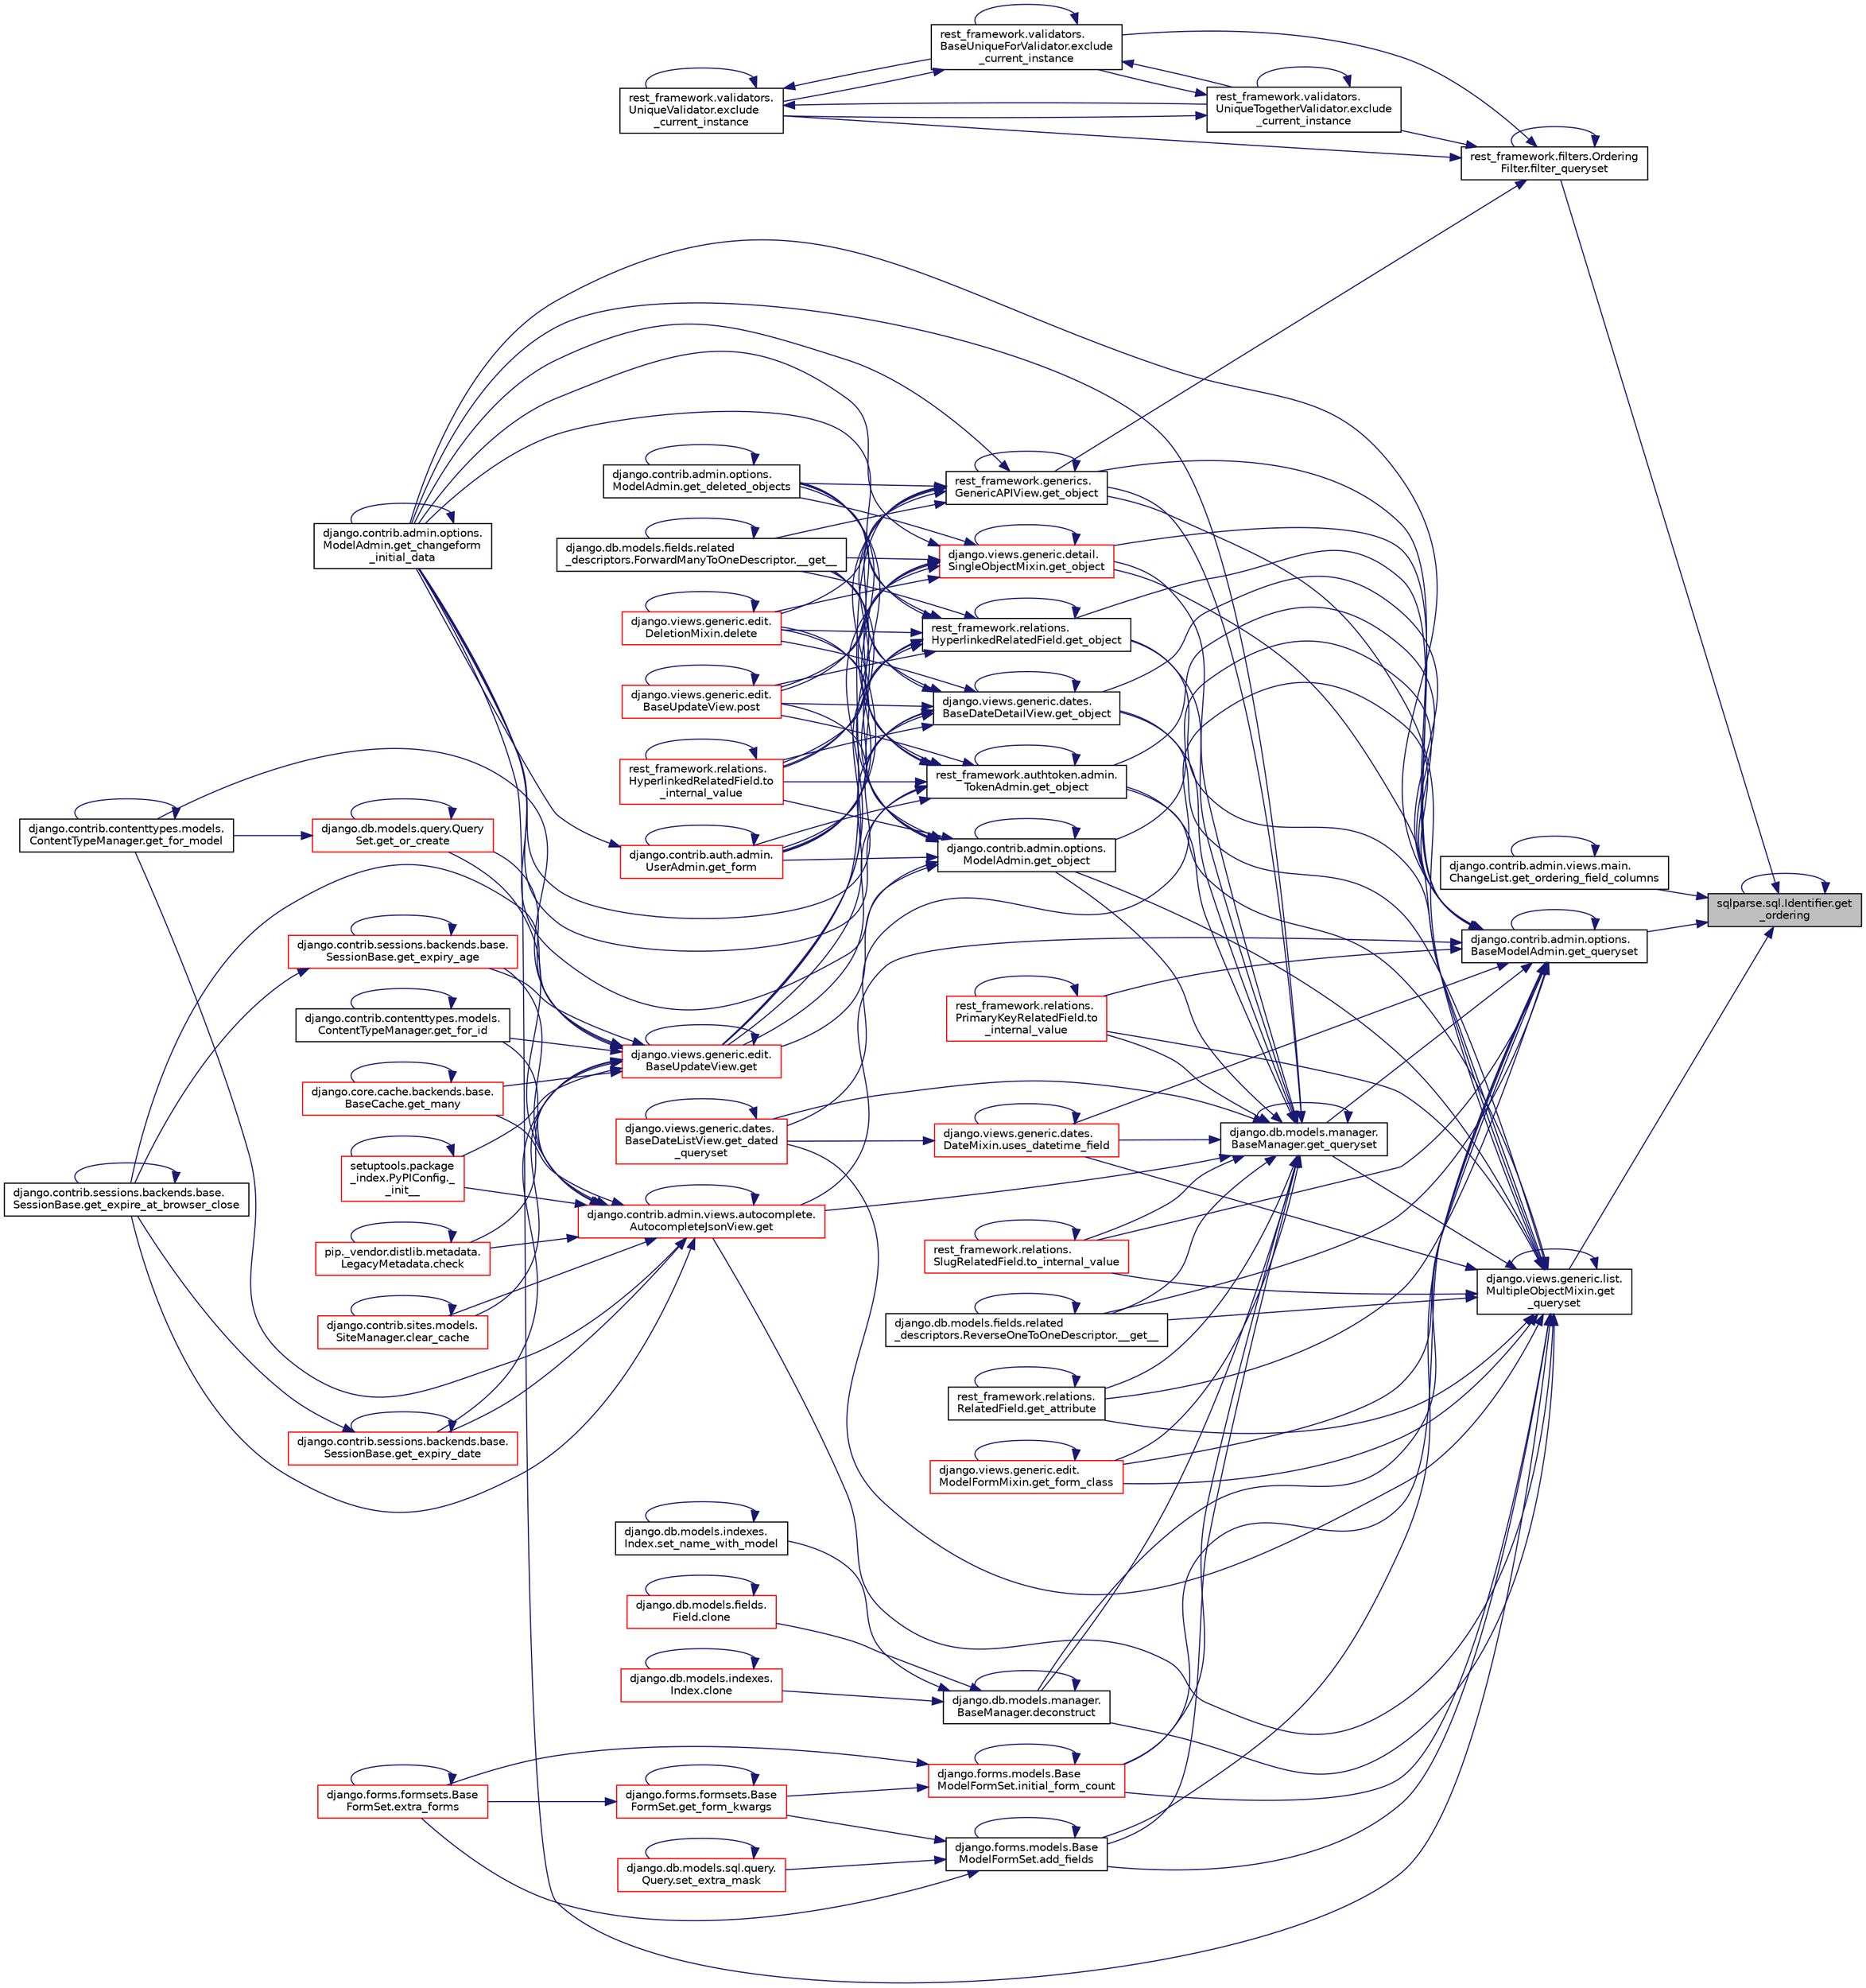 digraph "sqlparse.sql.Identifier.get_ordering"
{
 // LATEX_PDF_SIZE
  edge [fontname="Helvetica",fontsize="10",labelfontname="Helvetica",labelfontsize="10"];
  node [fontname="Helvetica",fontsize="10",shape=record];
  rankdir="RL";
  Node1 [label="sqlparse.sql.Identifier.get\l_ordering",height=0.2,width=0.4,color="black", fillcolor="grey75", style="filled", fontcolor="black",tooltip=" "];
  Node1 -> Node2 [dir="back",color="midnightblue",fontsize="10",style="solid",fontname="Helvetica"];
  Node2 [label="rest_framework.filters.Ordering\lFilter.filter_queryset",height=0.2,width=0.4,color="black", fillcolor="white", style="filled",URL="$d0/d16/classrest__framework_1_1filters_1_1_ordering_filter.html#af0334718806ff1519a860a79735c12c5",tooltip=" "];
  Node2 -> Node3 [dir="back",color="midnightblue",fontsize="10",style="solid",fontname="Helvetica"];
  Node3 [label="rest_framework.validators.\lUniqueTogetherValidator.exclude\l_current_instance",height=0.2,width=0.4,color="black", fillcolor="white", style="filled",URL="$d8/df3/classrest__framework_1_1validators_1_1_unique_together_validator.html#a872e5afbee8c4160bba291bf2dbc9a96",tooltip=" "];
  Node3 -> Node3 [dir="back",color="midnightblue",fontsize="10",style="solid",fontname="Helvetica"];
  Node3 -> Node4 [dir="back",color="midnightblue",fontsize="10",style="solid",fontname="Helvetica"];
  Node4 [label="rest_framework.validators.\lBaseUniqueForValidator.exclude\l_current_instance",height=0.2,width=0.4,color="black", fillcolor="white", style="filled",URL="$d7/d15/classrest__framework_1_1validators_1_1_base_unique_for_validator.html#a695aa68f1278ccc42fad6fa2153c5da0",tooltip=" "];
  Node4 -> Node3 [dir="back",color="midnightblue",fontsize="10",style="solid",fontname="Helvetica"];
  Node4 -> Node4 [dir="back",color="midnightblue",fontsize="10",style="solid",fontname="Helvetica"];
  Node4 -> Node5 [dir="back",color="midnightblue",fontsize="10",style="solid",fontname="Helvetica"];
  Node5 [label="rest_framework.validators.\lUniqueValidator.exclude\l_current_instance",height=0.2,width=0.4,color="black", fillcolor="white", style="filled",URL="$df/dfd/classrest__framework_1_1validators_1_1_unique_validator.html#af919fcec709e412d91fe08286e1900db",tooltip=" "];
  Node5 -> Node3 [dir="back",color="midnightblue",fontsize="10",style="solid",fontname="Helvetica"];
  Node5 -> Node4 [dir="back",color="midnightblue",fontsize="10",style="solid",fontname="Helvetica"];
  Node5 -> Node5 [dir="back",color="midnightblue",fontsize="10",style="solid",fontname="Helvetica"];
  Node3 -> Node5 [dir="back",color="midnightblue",fontsize="10",style="solid",fontname="Helvetica"];
  Node2 -> Node4 [dir="back",color="midnightblue",fontsize="10",style="solid",fontname="Helvetica"];
  Node2 -> Node5 [dir="back",color="midnightblue",fontsize="10",style="solid",fontname="Helvetica"];
  Node2 -> Node2 [dir="back",color="midnightblue",fontsize="10",style="solid",fontname="Helvetica"];
  Node2 -> Node6 [dir="back",color="midnightblue",fontsize="10",style="solid",fontname="Helvetica"];
  Node6 [label="rest_framework.generics.\lGenericAPIView.get_object",height=0.2,width=0.4,color="black", fillcolor="white", style="filled",URL="$d9/d8f/classrest__framework_1_1generics_1_1_generic_a_p_i_view.html#af19daba665c7e3f1329658f71f0dbc1c",tooltip=" "];
  Node6 -> Node7 [dir="back",color="midnightblue",fontsize="10",style="solid",fontname="Helvetica"];
  Node7 [label="django.db.models.fields.related\l_descriptors.ForwardManyToOneDescriptor.__get__",height=0.2,width=0.4,color="black", fillcolor="white", style="filled",URL="$d8/d45/classdjango_1_1db_1_1models_1_1fields_1_1related__descriptors_1_1_forward_many_to_one_descriptor.html#a00a5fdcd5751fe1e27eff22d686c5dca",tooltip=" "];
  Node7 -> Node7 [dir="back",color="midnightblue",fontsize="10",style="solid",fontname="Helvetica"];
  Node6 -> Node8 [dir="back",color="midnightblue",fontsize="10",style="solid",fontname="Helvetica"];
  Node8 [label="django.views.generic.edit.\lDeletionMixin.delete",height=0.2,width=0.4,color="red", fillcolor="white", style="filled",URL="$d3/d92/classdjango_1_1views_1_1generic_1_1edit_1_1_deletion_mixin.html#a51f105c6c7ad7f026a85bc9fbc68488d",tooltip=" "];
  Node8 -> Node8 [dir="back",color="midnightblue",fontsize="10",style="solid",fontname="Helvetica"];
  Node6 -> Node366 [dir="back",color="midnightblue",fontsize="10",style="solid",fontname="Helvetica"];
  Node366 [label="django.views.generic.edit.\lBaseUpdateView.get",height=0.2,width=0.4,color="red", fillcolor="white", style="filled",URL="$dc/d05/classdjango_1_1views_1_1generic_1_1edit_1_1_base_update_view.html#a25a7b8d986440ffbc8dcc5f140f0dbf9",tooltip=" "];
  Node366 -> Node207 [dir="back",color="midnightblue",fontsize="10",style="solid",fontname="Helvetica"];
  Node207 [label="setuptools.package\l_index.PyPIConfig._\l_init__",height=0.2,width=0.4,color="red", fillcolor="white", style="filled",URL="$d3/d47/classsetuptools_1_1package__index_1_1_py_p_i_config.html#a32593240a32dc851f55b82f1abebbc86",tooltip=" "];
  Node207 -> Node207 [dir="back",color="midnightblue",fontsize="10",style="solid",fontname="Helvetica"];
  Node366 -> Node208 [dir="back",color="midnightblue",fontsize="10",style="solid",fontname="Helvetica"];
  Node208 [label="pip._vendor.distlib.metadata.\lLegacyMetadata.check",height=0.2,width=0.4,color="red", fillcolor="white", style="filled",URL="$d3/dc5/classpip_1_1__vendor_1_1distlib_1_1metadata_1_1_legacy_metadata.html#a28132a5947764193c9e166d3fe8281c9",tooltip=" "];
  Node208 -> Node208 [dir="back",color="midnightblue",fontsize="10",style="solid",fontname="Helvetica"];
  Node366 -> Node212 [dir="back",color="midnightblue",fontsize="10",style="solid",fontname="Helvetica"];
  Node212 [label="django.contrib.sites.models.\lSiteManager.clear_cache",height=0.2,width=0.4,color="red", fillcolor="white", style="filled",URL="$d9/d9e/classdjango_1_1contrib_1_1sites_1_1models_1_1_site_manager.html#add1b963e98668e941563915da7a3c99f",tooltip=" "];
  Node212 -> Node212 [dir="back",color="midnightblue",fontsize="10",style="solid",fontname="Helvetica"];
  Node366 -> Node366 [dir="back",color="midnightblue",fontsize="10",style="solid",fontname="Helvetica"];
  Node366 -> Node285 [dir="back",color="midnightblue",fontsize="10",style="solid",fontname="Helvetica"];
  Node285 [label="django.contrib.sessions.backends.base.\lSessionBase.get_expire_at_browser_close",height=0.2,width=0.4,color="black", fillcolor="white", style="filled",URL="$d1/d6e/classdjango_1_1contrib_1_1sessions_1_1backends_1_1base_1_1_session_base.html#a53cce514e32abb9c710682373753d834",tooltip=" "];
  Node285 -> Node285 [dir="back",color="midnightblue",fontsize="10",style="solid",fontname="Helvetica"];
  Node366 -> Node286 [dir="back",color="midnightblue",fontsize="10",style="solid",fontname="Helvetica"];
  Node286 [label="django.contrib.sessions.backends.base.\lSessionBase.get_expiry_age",height=0.2,width=0.4,color="red", fillcolor="white", style="filled",URL="$d1/d6e/classdjango_1_1contrib_1_1sessions_1_1backends_1_1base_1_1_session_base.html#a95ec4d724ae34aa019240c8463d73f54",tooltip=" "];
  Node286 -> Node285 [dir="back",color="midnightblue",fontsize="10",style="solid",fontname="Helvetica"];
  Node286 -> Node286 [dir="back",color="midnightblue",fontsize="10",style="solid",fontname="Helvetica"];
  Node366 -> Node287 [dir="back",color="midnightblue",fontsize="10",style="solid",fontname="Helvetica"];
  Node287 [label="django.contrib.sessions.backends.base.\lSessionBase.get_expiry_date",height=0.2,width=0.4,color="red", fillcolor="white", style="filled",URL="$d1/d6e/classdjango_1_1contrib_1_1sessions_1_1backends_1_1base_1_1_session_base.html#ad8a87e303d015be27940f941d02ab850",tooltip=" "];
  Node287 -> Node285 [dir="back",color="midnightblue",fontsize="10",style="solid",fontname="Helvetica"];
  Node287 -> Node287 [dir="back",color="midnightblue",fontsize="10",style="solid",fontname="Helvetica"];
  Node366 -> Node289 [dir="back",color="midnightblue",fontsize="10",style="solid",fontname="Helvetica"];
  Node289 [label="django.contrib.contenttypes.models.\lContentTypeManager.get_for_id",height=0.2,width=0.4,color="black", fillcolor="white", style="filled",URL="$d0/dbc/classdjango_1_1contrib_1_1contenttypes_1_1models_1_1_content_type_manager.html#a77e45a678787e583675e13f9a4d05b31",tooltip=" "];
  Node289 -> Node289 [dir="back",color="midnightblue",fontsize="10",style="solid",fontname="Helvetica"];
  Node366 -> Node263 [dir="back",color="midnightblue",fontsize="10",style="solid",fontname="Helvetica"];
  Node263 [label="django.contrib.contenttypes.models.\lContentTypeManager.get_for_model",height=0.2,width=0.4,color="black", fillcolor="white", style="filled",URL="$d0/dbc/classdjango_1_1contrib_1_1contenttypes_1_1models_1_1_content_type_manager.html#a31597c87e55555c8ea39c68d3507ab88",tooltip=" "];
  Node263 -> Node263 [dir="back",color="midnightblue",fontsize="10",style="solid",fontname="Helvetica"];
  Node366 -> Node290 [dir="back",color="midnightblue",fontsize="10",style="solid",fontname="Helvetica"];
  Node290 [label="django.core.cache.backends.base.\lBaseCache.get_many",height=0.2,width=0.4,color="red", fillcolor="white", style="filled",URL="$d0/d87/classdjango_1_1core_1_1cache_1_1backends_1_1base_1_1_base_cache.html#a0e332cc4d03beebd8cacc10376423a72",tooltip=" "];
  Node290 -> Node290 [dir="back",color="midnightblue",fontsize="10",style="solid",fontname="Helvetica"];
  Node366 -> Node262 [dir="back",color="midnightblue",fontsize="10",style="solid",fontname="Helvetica"];
  Node262 [label="django.db.models.query.Query\lSet.get_or_create",height=0.2,width=0.4,color="red", fillcolor="white", style="filled",URL="$dd/d94/classdjango_1_1db_1_1models_1_1query_1_1_query_set.html#a23c2bb1d92b9ee67ce72ac2bb34cfef2",tooltip=" "];
  Node262 -> Node263 [dir="back",color="midnightblue",fontsize="10",style="solid",fontname="Helvetica"];
  Node262 -> Node262 [dir="back",color="midnightblue",fontsize="10",style="solid",fontname="Helvetica"];
  Node6 -> Node367 [dir="back",color="midnightblue",fontsize="10",style="solid",fontname="Helvetica"];
  Node367 [label="django.contrib.admin.options.\lModelAdmin.get_changeform\l_initial_data",height=0.2,width=0.4,color="black", fillcolor="white", style="filled",URL="$d5/d05/classdjango_1_1contrib_1_1admin_1_1options_1_1_model_admin.html#a0a240a707ea381d1b8ec1579f8955fb7",tooltip=" "];
  Node367 -> Node367 [dir="back",color="midnightblue",fontsize="10",style="solid",fontname="Helvetica"];
  Node6 -> Node368 [dir="back",color="midnightblue",fontsize="10",style="solid",fontname="Helvetica"];
  Node368 [label="django.contrib.admin.options.\lModelAdmin.get_deleted_objects",height=0.2,width=0.4,color="black", fillcolor="white", style="filled",URL="$d5/d05/classdjango_1_1contrib_1_1admin_1_1options_1_1_model_admin.html#a4877a3cf067df66ce015e5fa410dc343",tooltip=" "];
  Node368 -> Node368 [dir="back",color="midnightblue",fontsize="10",style="solid",fontname="Helvetica"];
  Node6 -> Node369 [dir="back",color="midnightblue",fontsize="10",style="solid",fontname="Helvetica"];
  Node369 [label="django.contrib.auth.admin.\lUserAdmin.get_form",height=0.2,width=0.4,color="red", fillcolor="white", style="filled",URL="$de/d3c/classdjango_1_1contrib_1_1auth_1_1admin_1_1_user_admin.html#a30a0a369e3f81b055b79cf3961971466",tooltip=" "];
  Node369 -> Node367 [dir="back",color="midnightblue",fontsize="10",style="solid",fontname="Helvetica"];
  Node369 -> Node369 [dir="back",color="midnightblue",fontsize="10",style="solid",fontname="Helvetica"];
  Node6 -> Node6 [dir="back",color="midnightblue",fontsize="10",style="solid",fontname="Helvetica"];
  Node6 -> Node372 [dir="back",color="midnightblue",fontsize="10",style="solid",fontname="Helvetica"];
  Node372 [label="django.views.generic.edit.\lBaseUpdateView.post",height=0.2,width=0.4,color="red", fillcolor="white", style="filled",URL="$dc/d05/classdjango_1_1views_1_1generic_1_1edit_1_1_base_update_view.html#a2147923a1e67e00c94f2882ec1b3bf55",tooltip=" "];
  Node372 -> Node372 [dir="back",color="midnightblue",fontsize="10",style="solid",fontname="Helvetica"];
  Node6 -> Node373 [dir="back",color="midnightblue",fontsize="10",style="solid",fontname="Helvetica"];
  Node373 [label="rest_framework.relations.\lHyperlinkedRelatedField.to\l_internal_value",height=0.2,width=0.4,color="red", fillcolor="white", style="filled",URL="$d1/d10/classrest__framework_1_1relations_1_1_hyperlinked_related_field.html#ad440816f795da9c240990bbb69957ea5",tooltip=" "];
  Node373 -> Node373 [dir="back",color="midnightblue",fontsize="10",style="solid",fontname="Helvetica"];
  Node1 -> Node1 [dir="back",color="midnightblue",fontsize="10",style="solid",fontname="Helvetica"];
  Node1 -> Node678 [dir="back",color="midnightblue",fontsize="10",style="solid",fontname="Helvetica"];
  Node678 [label="django.contrib.admin.views.main.\lChangeList.get_ordering_field_columns",height=0.2,width=0.4,color="black", fillcolor="white", style="filled",URL="$d7/d58/classdjango_1_1contrib_1_1admin_1_1views_1_1main_1_1_change_list.html#ad365f8c2acd6830baf1c62ed771da06d",tooltip=" "];
  Node678 -> Node678 [dir="back",color="midnightblue",fontsize="10",style="solid",fontname="Helvetica"];
  Node1 -> Node679 [dir="back",color="midnightblue",fontsize="10",style="solid",fontname="Helvetica"];
  Node679 [label="django.views.generic.list.\lMultipleObjectMixin.get\l_queryset",height=0.2,width=0.4,color="black", fillcolor="white", style="filled",URL="$dc/db8/classdjango_1_1views_1_1generic_1_1list_1_1_multiple_object_mixin.html#ad98185a338be30a3a7327fbb7c3b4a1a",tooltip=" "];
  Node679 -> Node402 [dir="back",color="midnightblue",fontsize="10",style="solid",fontname="Helvetica"];
  Node402 [label="django.db.models.fields.related\l_descriptors.ReverseOneToOneDescriptor.__get__",height=0.2,width=0.4,color="black", fillcolor="white", style="filled",URL="$da/d7c/classdjango_1_1db_1_1models_1_1fields_1_1related__descriptors_1_1_reverse_one_to_one_descriptor.html#a8a2af43b925a416a4c17dae462134905",tooltip=" "];
  Node402 -> Node402 [dir="back",color="midnightblue",fontsize="10",style="solid",fontname="Helvetica"];
  Node679 -> Node403 [dir="back",color="midnightblue",fontsize="10",style="solid",fontname="Helvetica"];
  Node403 [label="django.forms.models.Base\lModelFormSet.add_fields",height=0.2,width=0.4,color="black", fillcolor="white", style="filled",URL="$d5/d31/classdjango_1_1forms_1_1models_1_1_base_model_form_set.html#a7ba87ca8389c133b3c62c02ec6183b2c",tooltip=" "];
  Node403 -> Node403 [dir="back",color="midnightblue",fontsize="10",style="solid",fontname="Helvetica"];
  Node403 -> Node383 [dir="back",color="midnightblue",fontsize="10",style="solid",fontname="Helvetica"];
  Node383 [label="django.forms.formsets.Base\lFormSet.extra_forms",height=0.2,width=0.4,color="red", fillcolor="white", style="filled",URL="$d5/d7f/classdjango_1_1forms_1_1formsets_1_1_base_form_set.html#a9487b6c0ea825975b119b5a0e989d0a3",tooltip=" "];
  Node383 -> Node383 [dir="back",color="midnightblue",fontsize="10",style="solid",fontname="Helvetica"];
  Node403 -> Node404 [dir="back",color="midnightblue",fontsize="10",style="solid",fontname="Helvetica"];
  Node404 [label="django.forms.formsets.Base\lFormSet.get_form_kwargs",height=0.2,width=0.4,color="red", fillcolor="white", style="filled",URL="$d5/d7f/classdjango_1_1forms_1_1formsets_1_1_base_form_set.html#a88de5b295c9504269cae259b3bcefc93",tooltip=" "];
  Node404 -> Node383 [dir="back",color="midnightblue",fontsize="10",style="solid",fontname="Helvetica"];
  Node404 -> Node404 [dir="back",color="midnightblue",fontsize="10",style="solid",fontname="Helvetica"];
  Node403 -> Node405 [dir="back",color="midnightblue",fontsize="10",style="solid",fontname="Helvetica"];
  Node405 [label="django.db.models.sql.query.\lQuery.set_extra_mask",height=0.2,width=0.4,color="red", fillcolor="white", style="filled",URL="$d6/d30/classdjango_1_1db_1_1models_1_1sql_1_1query_1_1_query.html#a879119a7e742acde6e677c19e4d1bf37",tooltip=" "];
  Node405 -> Node405 [dir="back",color="midnightblue",fontsize="10",style="solid",fontname="Helvetica"];
  Node679 -> Node411 [dir="back",color="midnightblue",fontsize="10",style="solid",fontname="Helvetica"];
  Node411 [label="django.db.models.manager.\lBaseManager.deconstruct",height=0.2,width=0.4,color="black", fillcolor="white", style="filled",URL="$d1/d1c/classdjango_1_1db_1_1models_1_1manager_1_1_base_manager.html#a2b25db58a8fa22f7d633f60e83bca00e",tooltip=" "];
  Node411 -> Node308 [dir="back",color="midnightblue",fontsize="10",style="solid",fontname="Helvetica"];
  Node308 [label="django.db.models.fields.\lField.clone",height=0.2,width=0.4,color="red", fillcolor="white", style="filled",URL="$db/d75/classdjango_1_1db_1_1models_1_1fields_1_1_field.html#ae8df23501cdf746b169871b4c3b8fd68",tooltip=" "];
  Node308 -> Node308 [dir="back",color="midnightblue",fontsize="10",style="solid",fontname="Helvetica"];
  Node411 -> Node310 [dir="back",color="midnightblue",fontsize="10",style="solid",fontname="Helvetica"];
  Node310 [label="django.db.models.indexes.\lIndex.clone",height=0.2,width=0.4,color="red", fillcolor="white", style="filled",URL="$d9/de5/classdjango_1_1db_1_1models_1_1indexes_1_1_index.html#a4a72c5cec1fcccfa88858c5605fb6a3d",tooltip=" "];
  Node310 -> Node310 [dir="back",color="midnightblue",fontsize="10",style="solid",fontname="Helvetica"];
  Node411 -> Node411 [dir="back",color="midnightblue",fontsize="10",style="solid",fontname="Helvetica"];
  Node411 -> Node53 [dir="back",color="midnightblue",fontsize="10",style="solid",fontname="Helvetica"];
  Node53 [label="django.db.models.indexes.\lIndex.set_name_with_model",height=0.2,width=0.4,color="black", fillcolor="white", style="filled",URL="$d9/de5/classdjango_1_1db_1_1models_1_1indexes_1_1_index.html#ad8bab6d1f54debbb6b41a1f78fede196",tooltip=" "];
  Node53 -> Node53 [dir="back",color="midnightblue",fontsize="10",style="solid",fontname="Helvetica"];
  Node679 -> Node206 [dir="back",color="midnightblue",fontsize="10",style="solid",fontname="Helvetica"];
  Node206 [label="django.contrib.admin.views.autocomplete.\lAutocompleteJsonView.get",height=0.2,width=0.4,color="red", fillcolor="white", style="filled",URL="$d5/d24/classdjango_1_1contrib_1_1admin_1_1views_1_1autocomplete_1_1_autocomplete_json_view.html#a332059b5057dd0960d3198ebece79667",tooltip=" "];
  Node206 -> Node207 [dir="back",color="midnightblue",fontsize="10",style="solid",fontname="Helvetica"];
  Node206 -> Node208 [dir="back",color="midnightblue",fontsize="10",style="solid",fontname="Helvetica"];
  Node206 -> Node212 [dir="back",color="midnightblue",fontsize="10",style="solid",fontname="Helvetica"];
  Node206 -> Node206 [dir="back",color="midnightblue",fontsize="10",style="solid",fontname="Helvetica"];
  Node206 -> Node285 [dir="back",color="midnightblue",fontsize="10",style="solid",fontname="Helvetica"];
  Node206 -> Node286 [dir="back",color="midnightblue",fontsize="10",style="solid",fontname="Helvetica"];
  Node206 -> Node287 [dir="back",color="midnightblue",fontsize="10",style="solid",fontname="Helvetica"];
  Node206 -> Node289 [dir="back",color="midnightblue",fontsize="10",style="solid",fontname="Helvetica"];
  Node206 -> Node263 [dir="back",color="midnightblue",fontsize="10",style="solid",fontname="Helvetica"];
  Node206 -> Node290 [dir="back",color="midnightblue",fontsize="10",style="solid",fontname="Helvetica"];
  Node206 -> Node262 [dir="back",color="midnightblue",fontsize="10",style="solid",fontname="Helvetica"];
  Node679 -> Node376 [dir="back",color="midnightblue",fontsize="10",style="solid",fontname="Helvetica"];
  Node376 [label="rest_framework.relations.\lRelatedField.get_attribute",height=0.2,width=0.4,color="black", fillcolor="white", style="filled",URL="$d4/d5c/classrest__framework_1_1relations_1_1_related_field.html#a7b4c46981d21c341076b09dbaaff3e01",tooltip=" "];
  Node376 -> Node376 [dir="back",color="midnightblue",fontsize="10",style="solid",fontname="Helvetica"];
  Node679 -> Node367 [dir="back",color="midnightblue",fontsize="10",style="solid",fontname="Helvetica"];
  Node679 -> Node412 [dir="back",color="midnightblue",fontsize="10",style="solid",fontname="Helvetica"];
  Node412 [label="django.views.generic.dates.\lBaseDateListView.get_dated\l_queryset",height=0.2,width=0.4,color="red", fillcolor="white", style="filled",URL="$d7/d86/classdjango_1_1views_1_1generic_1_1dates_1_1_base_date_list_view.html#a11011211abf322ea977b859dd7d472cb",tooltip=" "];
  Node412 -> Node412 [dir="back",color="midnightblue",fontsize="10",style="solid",fontname="Helvetica"];
  Node679 -> Node416 [dir="back",color="midnightblue",fontsize="10",style="solid",fontname="Helvetica"];
  Node416 [label="django.views.generic.edit.\lModelFormMixin.get_form_class",height=0.2,width=0.4,color="red", fillcolor="white", style="filled",URL="$d9/de4/classdjango_1_1views_1_1generic_1_1edit_1_1_model_form_mixin.html#ab5f7deaff78cbca18e8d853aa6500f68",tooltip=" "];
  Node416 -> Node416 [dir="back",color="midnightblue",fontsize="10",style="solid",fontname="Helvetica"];
  Node679 -> Node6 [dir="back",color="midnightblue",fontsize="10",style="solid",fontname="Helvetica"];
  Node679 -> Node365 [dir="back",color="midnightblue",fontsize="10",style="solid",fontname="Helvetica"];
  Node365 [label="django.views.generic.dates.\lBaseDateDetailView.get_object",height=0.2,width=0.4,color="black", fillcolor="white", style="filled",URL="$d7/da7/classdjango_1_1views_1_1generic_1_1dates_1_1_base_date_detail_view.html#a32d05a2df829a53a3423b48d22d56845",tooltip=" "];
  Node365 -> Node7 [dir="back",color="midnightblue",fontsize="10",style="solid",fontname="Helvetica"];
  Node365 -> Node8 [dir="back",color="midnightblue",fontsize="10",style="solid",fontname="Helvetica"];
  Node365 -> Node366 [dir="back",color="midnightblue",fontsize="10",style="solid",fontname="Helvetica"];
  Node365 -> Node367 [dir="back",color="midnightblue",fontsize="10",style="solid",fontname="Helvetica"];
  Node365 -> Node368 [dir="back",color="midnightblue",fontsize="10",style="solid",fontname="Helvetica"];
  Node365 -> Node369 [dir="back",color="midnightblue",fontsize="10",style="solid",fontname="Helvetica"];
  Node365 -> Node365 [dir="back",color="midnightblue",fontsize="10",style="solid",fontname="Helvetica"];
  Node365 -> Node372 [dir="back",color="midnightblue",fontsize="10",style="solid",fontname="Helvetica"];
  Node365 -> Node373 [dir="back",color="midnightblue",fontsize="10",style="solid",fontname="Helvetica"];
  Node679 -> Node417 [dir="back",color="midnightblue",fontsize="10",style="solid",fontname="Helvetica"];
  Node417 [label="django.views.generic.detail.\lSingleObjectMixin.get_object",height=0.2,width=0.4,color="red", fillcolor="white", style="filled",URL="$d2/d8d/classdjango_1_1views_1_1generic_1_1detail_1_1_single_object_mixin.html#a2dd2bbde8d843929b3af3056125586d7",tooltip=" "];
  Node417 -> Node7 [dir="back",color="midnightblue",fontsize="10",style="solid",fontname="Helvetica"];
  Node417 -> Node8 [dir="back",color="midnightblue",fontsize="10",style="solid",fontname="Helvetica"];
  Node417 -> Node366 [dir="back",color="midnightblue",fontsize="10",style="solid",fontname="Helvetica"];
  Node417 -> Node367 [dir="back",color="midnightblue",fontsize="10",style="solid",fontname="Helvetica"];
  Node417 -> Node368 [dir="back",color="midnightblue",fontsize="10",style="solid",fontname="Helvetica"];
  Node417 -> Node369 [dir="back",color="midnightblue",fontsize="10",style="solid",fontname="Helvetica"];
  Node417 -> Node417 [dir="back",color="midnightblue",fontsize="10",style="solid",fontname="Helvetica"];
  Node417 -> Node372 [dir="back",color="midnightblue",fontsize="10",style="solid",fontname="Helvetica"];
  Node417 -> Node373 [dir="back",color="midnightblue",fontsize="10",style="solid",fontname="Helvetica"];
  Node679 -> Node419 [dir="back",color="midnightblue",fontsize="10",style="solid",fontname="Helvetica"];
  Node419 [label="django.contrib.admin.options.\lModelAdmin.get_object",height=0.2,width=0.4,color="black", fillcolor="white", style="filled",URL="$d5/d05/classdjango_1_1contrib_1_1admin_1_1options_1_1_model_admin.html#a9d8fe5dc46588f2e6a68135c73c1487f",tooltip=" "];
  Node419 -> Node7 [dir="back",color="midnightblue",fontsize="10",style="solid",fontname="Helvetica"];
  Node419 -> Node8 [dir="back",color="midnightblue",fontsize="10",style="solid",fontname="Helvetica"];
  Node419 -> Node366 [dir="back",color="midnightblue",fontsize="10",style="solid",fontname="Helvetica"];
  Node419 -> Node367 [dir="back",color="midnightblue",fontsize="10",style="solid",fontname="Helvetica"];
  Node419 -> Node368 [dir="back",color="midnightblue",fontsize="10",style="solid",fontname="Helvetica"];
  Node419 -> Node369 [dir="back",color="midnightblue",fontsize="10",style="solid",fontname="Helvetica"];
  Node419 -> Node419 [dir="back",color="midnightblue",fontsize="10",style="solid",fontname="Helvetica"];
  Node419 -> Node372 [dir="back",color="midnightblue",fontsize="10",style="solid",fontname="Helvetica"];
  Node419 -> Node373 [dir="back",color="midnightblue",fontsize="10",style="solid",fontname="Helvetica"];
  Node679 -> Node420 [dir="back",color="midnightblue",fontsize="10",style="solid",fontname="Helvetica"];
  Node420 [label="rest_framework.authtoken.admin.\lTokenAdmin.get_object",height=0.2,width=0.4,color="black", fillcolor="white", style="filled",URL="$dd/d7c/classrest__framework_1_1authtoken_1_1admin_1_1_token_admin.html#a3a99dfedc9482558b2c209121e23128c",tooltip=" "];
  Node420 -> Node7 [dir="back",color="midnightblue",fontsize="10",style="solid",fontname="Helvetica"];
  Node420 -> Node8 [dir="back",color="midnightblue",fontsize="10",style="solid",fontname="Helvetica"];
  Node420 -> Node366 [dir="back",color="midnightblue",fontsize="10",style="solid",fontname="Helvetica"];
  Node420 -> Node367 [dir="back",color="midnightblue",fontsize="10",style="solid",fontname="Helvetica"];
  Node420 -> Node368 [dir="back",color="midnightblue",fontsize="10",style="solid",fontname="Helvetica"];
  Node420 -> Node369 [dir="back",color="midnightblue",fontsize="10",style="solid",fontname="Helvetica"];
  Node420 -> Node420 [dir="back",color="midnightblue",fontsize="10",style="solid",fontname="Helvetica"];
  Node420 -> Node372 [dir="back",color="midnightblue",fontsize="10",style="solid",fontname="Helvetica"];
  Node420 -> Node373 [dir="back",color="midnightblue",fontsize="10",style="solid",fontname="Helvetica"];
  Node679 -> Node421 [dir="back",color="midnightblue",fontsize="10",style="solid",fontname="Helvetica"];
  Node421 [label="rest_framework.relations.\lHyperlinkedRelatedField.get_object",height=0.2,width=0.4,color="black", fillcolor="white", style="filled",URL="$d1/d10/classrest__framework_1_1relations_1_1_hyperlinked_related_field.html#ae5ffa1405c21fd97e837193405ec0cd7",tooltip=" "];
  Node421 -> Node7 [dir="back",color="midnightblue",fontsize="10",style="solid",fontname="Helvetica"];
  Node421 -> Node8 [dir="back",color="midnightblue",fontsize="10",style="solid",fontname="Helvetica"];
  Node421 -> Node366 [dir="back",color="midnightblue",fontsize="10",style="solid",fontname="Helvetica"];
  Node421 -> Node367 [dir="back",color="midnightblue",fontsize="10",style="solid",fontname="Helvetica"];
  Node421 -> Node368 [dir="back",color="midnightblue",fontsize="10",style="solid",fontname="Helvetica"];
  Node421 -> Node369 [dir="back",color="midnightblue",fontsize="10",style="solid",fontname="Helvetica"];
  Node421 -> Node421 [dir="back",color="midnightblue",fontsize="10",style="solid",fontname="Helvetica"];
  Node421 -> Node372 [dir="back",color="midnightblue",fontsize="10",style="solid",fontname="Helvetica"];
  Node421 -> Node373 [dir="back",color="midnightblue",fontsize="10",style="solid",fontname="Helvetica"];
  Node679 -> Node422 [dir="back",color="midnightblue",fontsize="10",style="solid",fontname="Helvetica"];
  Node422 [label="django.db.models.manager.\lBaseManager.get_queryset",height=0.2,width=0.4,color="black", fillcolor="white", style="filled",URL="$d1/d1c/classdjango_1_1db_1_1models_1_1manager_1_1_base_manager.html#af0391e929a911c2647412e6e030c28e8",tooltip="PROXIES TO QUERYSET #."];
  Node422 -> Node402 [dir="back",color="midnightblue",fontsize="10",style="solid",fontname="Helvetica"];
  Node422 -> Node403 [dir="back",color="midnightblue",fontsize="10",style="solid",fontname="Helvetica"];
  Node422 -> Node411 [dir="back",color="midnightblue",fontsize="10",style="solid",fontname="Helvetica"];
  Node422 -> Node206 [dir="back",color="midnightblue",fontsize="10",style="solid",fontname="Helvetica"];
  Node422 -> Node376 [dir="back",color="midnightblue",fontsize="10",style="solid",fontname="Helvetica"];
  Node422 -> Node367 [dir="back",color="midnightblue",fontsize="10",style="solid",fontname="Helvetica"];
  Node422 -> Node412 [dir="back",color="midnightblue",fontsize="10",style="solid",fontname="Helvetica"];
  Node422 -> Node416 [dir="back",color="midnightblue",fontsize="10",style="solid",fontname="Helvetica"];
  Node422 -> Node6 [dir="back",color="midnightblue",fontsize="10",style="solid",fontname="Helvetica"];
  Node422 -> Node365 [dir="back",color="midnightblue",fontsize="10",style="solid",fontname="Helvetica"];
  Node422 -> Node417 [dir="back",color="midnightblue",fontsize="10",style="solid",fontname="Helvetica"];
  Node422 -> Node419 [dir="back",color="midnightblue",fontsize="10",style="solid",fontname="Helvetica"];
  Node422 -> Node420 [dir="back",color="midnightblue",fontsize="10",style="solid",fontname="Helvetica"];
  Node422 -> Node421 [dir="back",color="midnightblue",fontsize="10",style="solid",fontname="Helvetica"];
  Node422 -> Node422 [dir="back",color="midnightblue",fontsize="10",style="solid",fontname="Helvetica"];
  Node422 -> Node423 [dir="back",color="midnightblue",fontsize="10",style="solid",fontname="Helvetica"];
  Node423 [label="django.forms.models.Base\lModelFormSet.initial_form_count",height=0.2,width=0.4,color="red", fillcolor="white", style="filled",URL="$d5/d31/classdjango_1_1forms_1_1models_1_1_base_model_form_set.html#a6a15e7dc230a83274059086c7297b540",tooltip=" "];
  Node423 -> Node383 [dir="back",color="midnightblue",fontsize="10",style="solid",fontname="Helvetica"];
  Node423 -> Node404 [dir="back",color="midnightblue",fontsize="10",style="solid",fontname="Helvetica"];
  Node423 -> Node423 [dir="back",color="midnightblue",fontsize="10",style="solid",fontname="Helvetica"];
  Node422 -> Node428 [dir="back",color="midnightblue",fontsize="10",style="solid",fontname="Helvetica"];
  Node428 [label="rest_framework.relations.\lPrimaryKeyRelatedField.to\l_internal_value",height=0.2,width=0.4,color="red", fillcolor="white", style="filled",URL="$d8/dde/classrest__framework_1_1relations_1_1_primary_key_related_field.html#af23f8a4743db9f71cf80a22212438c06",tooltip=" "];
  Node428 -> Node428 [dir="back",color="midnightblue",fontsize="10",style="solid",fontname="Helvetica"];
  Node422 -> Node429 [dir="back",color="midnightblue",fontsize="10",style="solid",fontname="Helvetica"];
  Node429 [label="rest_framework.relations.\lSlugRelatedField.to_internal_value",height=0.2,width=0.4,color="red", fillcolor="white", style="filled",URL="$d6/dbf/classrest__framework_1_1relations_1_1_slug_related_field.html#a004d7d6f585d9b4fb8a89780e7782ddd",tooltip=" "];
  Node429 -> Node429 [dir="back",color="midnightblue",fontsize="10",style="solid",fontname="Helvetica"];
  Node422 -> Node430 [dir="back",color="midnightblue",fontsize="10",style="solid",fontname="Helvetica"];
  Node430 [label="django.views.generic.dates.\lDateMixin.uses_datetime_field",height=0.2,width=0.4,color="red", fillcolor="white", style="filled",URL="$d7/d82/classdjango_1_1views_1_1generic_1_1dates_1_1_date_mixin.html#a40a6fda70e20d308d65fa855e7f819df",tooltip=" "];
  Node430 -> Node412 [dir="back",color="midnightblue",fontsize="10",style="solid",fontname="Helvetica"];
  Node430 -> Node430 [dir="back",color="midnightblue",fontsize="10",style="solid",fontname="Helvetica"];
  Node679 -> Node679 [dir="back",color="midnightblue",fontsize="10",style="solid",fontname="Helvetica"];
  Node679 -> Node423 [dir="back",color="midnightblue",fontsize="10",style="solid",fontname="Helvetica"];
  Node679 -> Node428 [dir="back",color="midnightblue",fontsize="10",style="solid",fontname="Helvetica"];
  Node679 -> Node429 [dir="back",color="midnightblue",fontsize="10",style="solid",fontname="Helvetica"];
  Node679 -> Node430 [dir="back",color="midnightblue",fontsize="10",style="solid",fontname="Helvetica"];
  Node1 -> Node680 [dir="back",color="midnightblue",fontsize="10",style="solid",fontname="Helvetica"];
  Node680 [label="django.contrib.admin.options.\lBaseModelAdmin.get_queryset",height=0.2,width=0.4,color="black", fillcolor="white", style="filled",URL="$d3/dd6/classdjango_1_1contrib_1_1admin_1_1options_1_1_base_model_admin.html#a9dc124c9d075b1782f0338dd500ec940",tooltip=" "];
  Node680 -> Node402 [dir="back",color="midnightblue",fontsize="10",style="solid",fontname="Helvetica"];
  Node680 -> Node403 [dir="back",color="midnightblue",fontsize="10",style="solid",fontname="Helvetica"];
  Node680 -> Node411 [dir="back",color="midnightblue",fontsize="10",style="solid",fontname="Helvetica"];
  Node680 -> Node206 [dir="back",color="midnightblue",fontsize="10",style="solid",fontname="Helvetica"];
  Node680 -> Node376 [dir="back",color="midnightblue",fontsize="10",style="solid",fontname="Helvetica"];
  Node680 -> Node367 [dir="back",color="midnightblue",fontsize="10",style="solid",fontname="Helvetica"];
  Node680 -> Node412 [dir="back",color="midnightblue",fontsize="10",style="solid",fontname="Helvetica"];
  Node680 -> Node416 [dir="back",color="midnightblue",fontsize="10",style="solid",fontname="Helvetica"];
  Node680 -> Node6 [dir="back",color="midnightblue",fontsize="10",style="solid",fontname="Helvetica"];
  Node680 -> Node365 [dir="back",color="midnightblue",fontsize="10",style="solid",fontname="Helvetica"];
  Node680 -> Node417 [dir="back",color="midnightblue",fontsize="10",style="solid",fontname="Helvetica"];
  Node680 -> Node419 [dir="back",color="midnightblue",fontsize="10",style="solid",fontname="Helvetica"];
  Node680 -> Node420 [dir="back",color="midnightblue",fontsize="10",style="solid",fontname="Helvetica"];
  Node680 -> Node421 [dir="back",color="midnightblue",fontsize="10",style="solid",fontname="Helvetica"];
  Node680 -> Node422 [dir="back",color="midnightblue",fontsize="10",style="solid",fontname="Helvetica"];
  Node680 -> Node680 [dir="back",color="midnightblue",fontsize="10",style="solid",fontname="Helvetica"];
  Node680 -> Node423 [dir="back",color="midnightblue",fontsize="10",style="solid",fontname="Helvetica"];
  Node680 -> Node428 [dir="back",color="midnightblue",fontsize="10",style="solid",fontname="Helvetica"];
  Node680 -> Node429 [dir="back",color="midnightblue",fontsize="10",style="solid",fontname="Helvetica"];
  Node680 -> Node430 [dir="back",color="midnightblue",fontsize="10",style="solid",fontname="Helvetica"];
}
